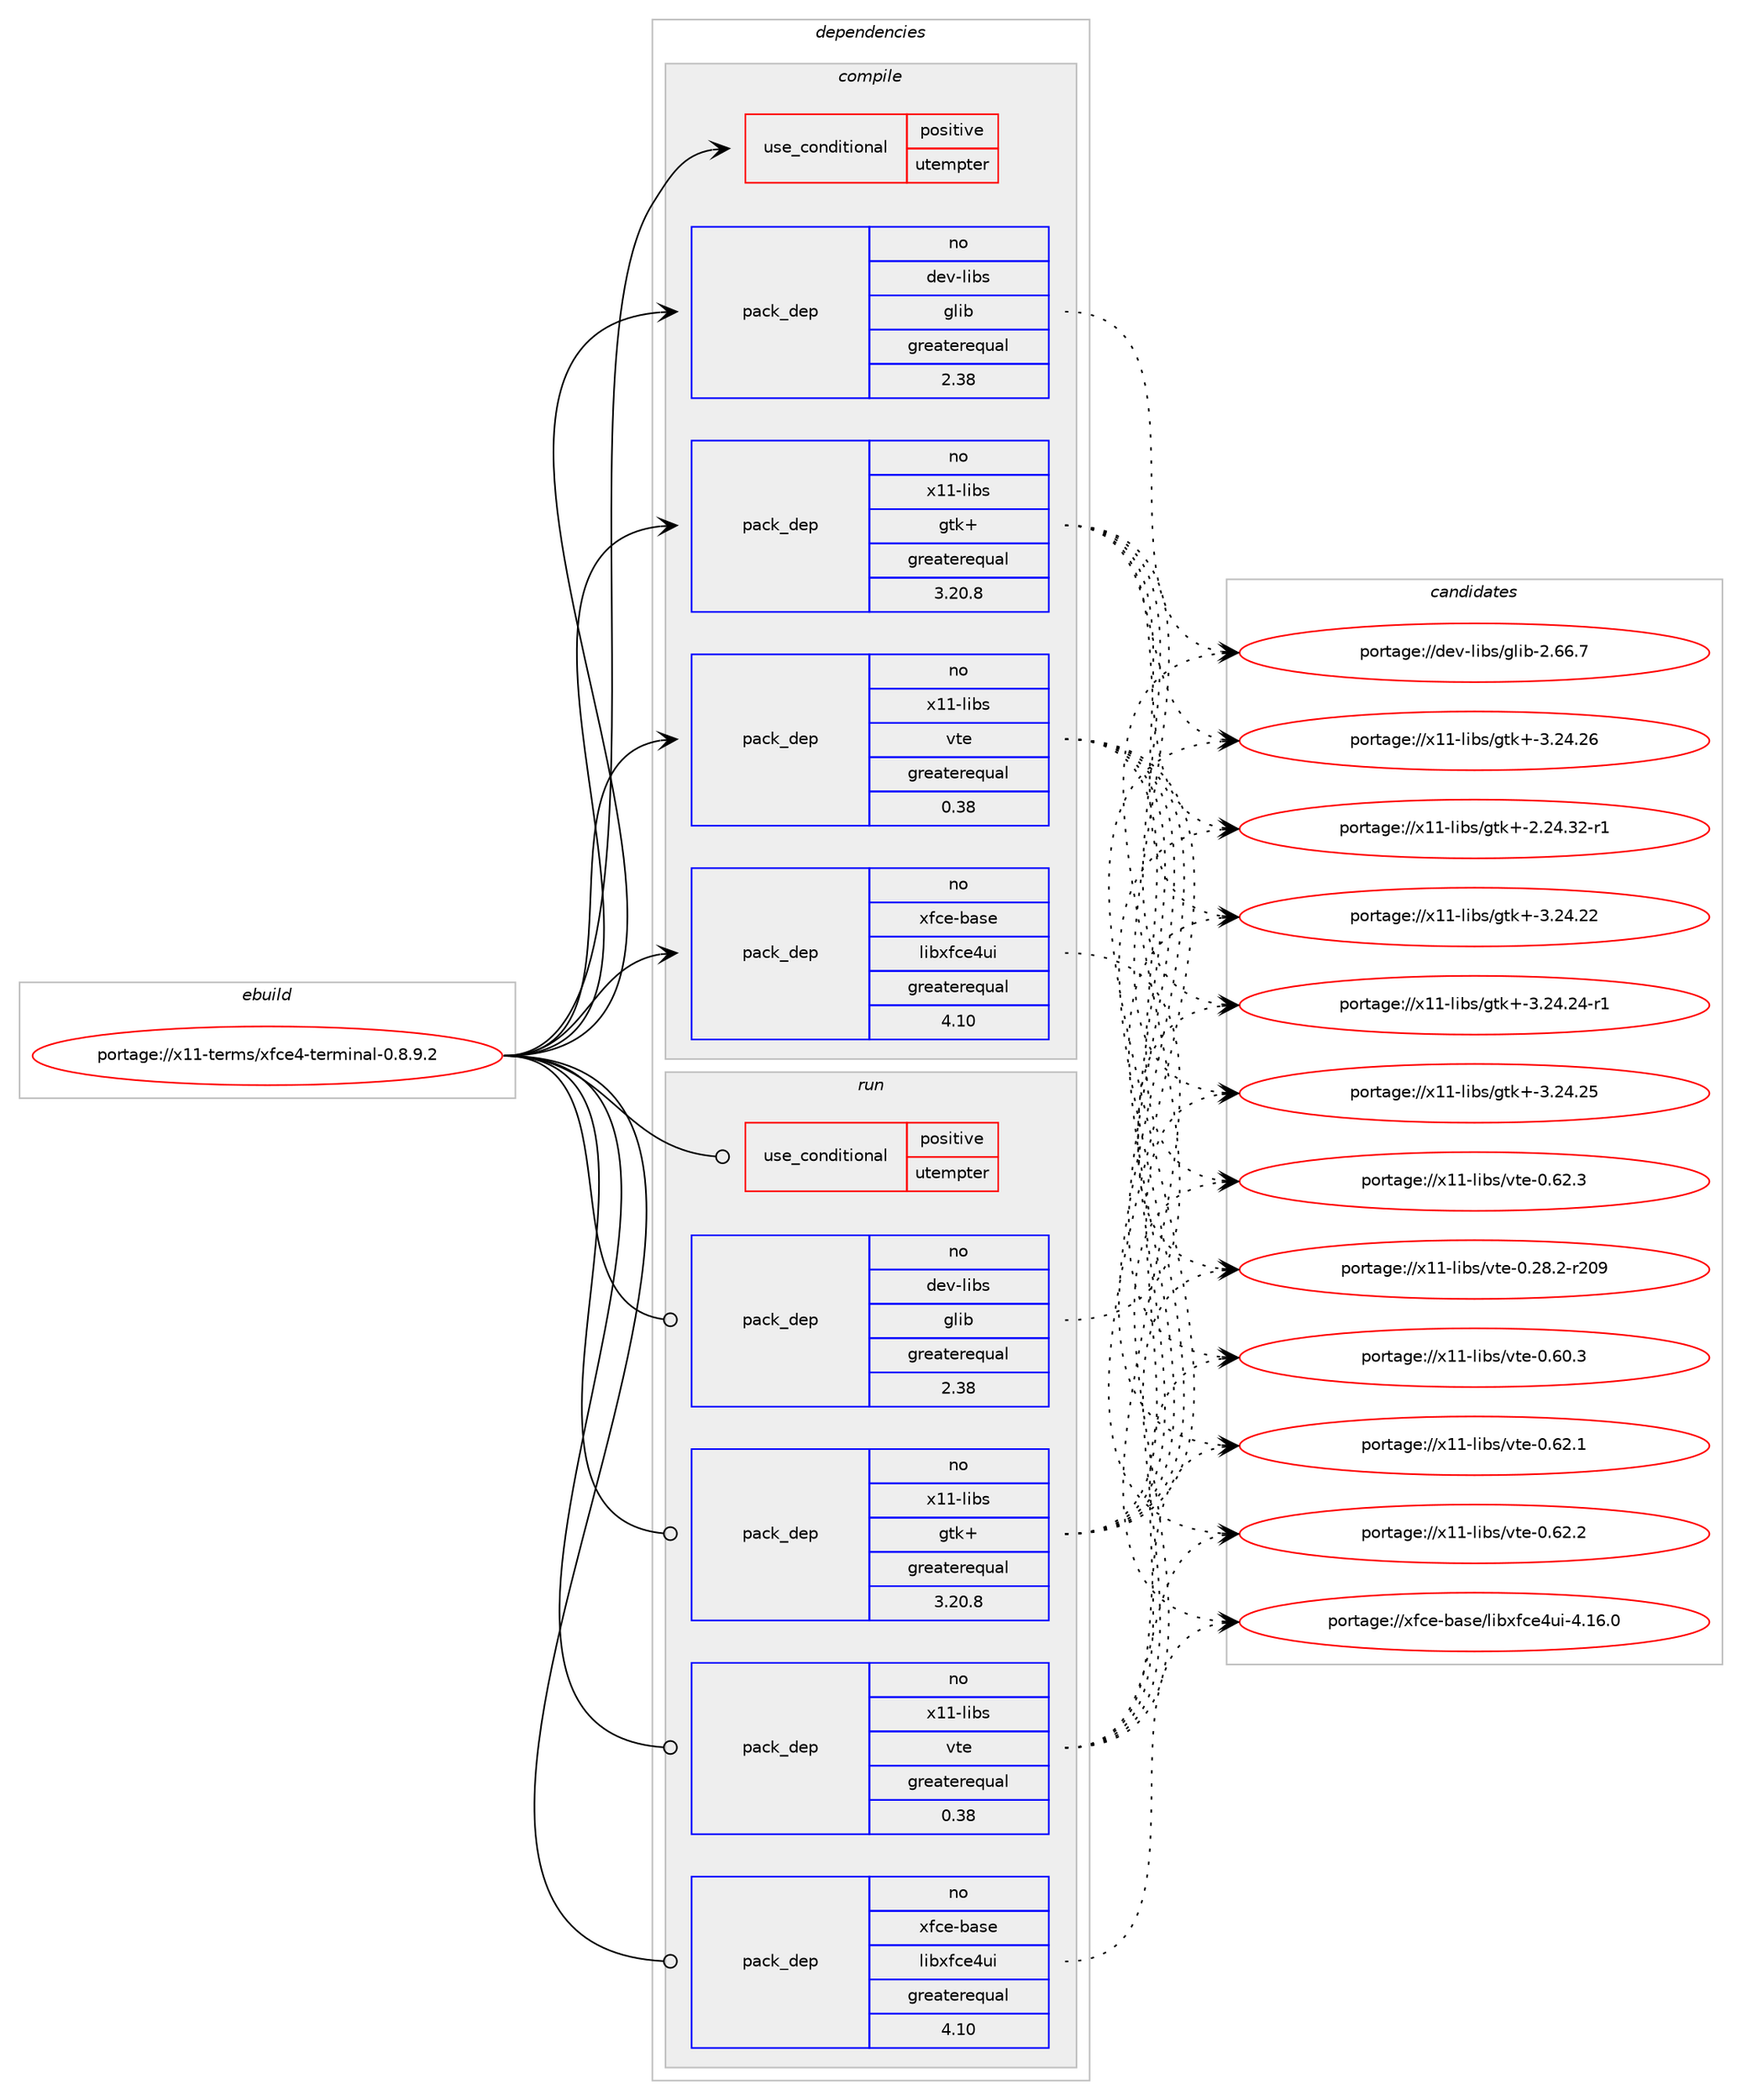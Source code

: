 digraph prolog {

# *************
# Graph options
# *************

newrank=true;
concentrate=true;
compound=true;
graph [rankdir=LR,fontname=Helvetica,fontsize=10,ranksep=1.5];#, ranksep=2.5, nodesep=0.2];
edge  [arrowhead=vee];
node  [fontname=Helvetica,fontsize=10];

# **********
# The ebuild
# **********

subgraph cluster_leftcol {
color=gray;
rank=same;
label=<<i>ebuild</i>>;
id [label="portage://x11-terms/xfce4-terminal-0.8.9.2", color=red, width=4, href="../x11-terms/xfce4-terminal-0.8.9.2.svg"];
}

# ****************
# The dependencies
# ****************

subgraph cluster_midcol {
color=gray;
label=<<i>dependencies</i>>;
subgraph cluster_compile {
fillcolor="#eeeeee";
style=filled;
label=<<i>compile</i>>;
subgraph cond2950 {
dependency4757 [label=<<TABLE BORDER="0" CELLBORDER="1" CELLSPACING="0" CELLPADDING="4"><TR><TD ROWSPAN="3" CELLPADDING="10">use_conditional</TD></TR><TR><TD>positive</TD></TR><TR><TD>utempter</TD></TR></TABLE>>, shape=none, color=red];
# *** BEGIN UNKNOWN DEPENDENCY TYPE (TODO) ***
# dependency4757 -> package_dependency(portage://x11-terms/xfce4-terminal-0.8.9.2,install,no,sys-libs,libutempter,none,[,,],any_same_slot,[])
# *** END UNKNOWN DEPENDENCY TYPE (TODO) ***

}
id:e -> dependency4757:w [weight=20,style="solid",arrowhead="vee"];
subgraph pack1704 {
dependency4758 [label=<<TABLE BORDER="0" CELLBORDER="1" CELLSPACING="0" CELLPADDING="4" WIDTH="220"><TR><TD ROWSPAN="6" CELLPADDING="30">pack_dep</TD></TR><TR><TD WIDTH="110">no</TD></TR><TR><TD>dev-libs</TD></TR><TR><TD>glib</TD></TR><TR><TD>greaterequal</TD></TR><TR><TD>2.38</TD></TR></TABLE>>, shape=none, color=blue];
}
id:e -> dependency4758:w [weight=20,style="solid",arrowhead="vee"];
# *** BEGIN UNKNOWN DEPENDENCY TYPE (TODO) ***
# id -> package_dependency(portage://x11-terms/xfce4-terminal-0.8.9.2,install,no,dev-libs,libxml2,none,[,,],[],[])
# *** END UNKNOWN DEPENDENCY TYPE (TODO) ***

# *** BEGIN UNKNOWN DEPENDENCY TYPE (TODO) ***
# id -> package_dependency(portage://x11-terms/xfce4-terminal-0.8.9.2,install,no,dev-util,intltool,none,[,,],[],[])
# *** END UNKNOWN DEPENDENCY TYPE (TODO) ***

# *** BEGIN UNKNOWN DEPENDENCY TYPE (TODO) ***
# id -> package_dependency(portage://x11-terms/xfce4-terminal-0.8.9.2,install,no,sys-devel,gettext,none,[,,],[],[])
# *** END UNKNOWN DEPENDENCY TYPE (TODO) ***

# *** BEGIN UNKNOWN DEPENDENCY TYPE (TODO) ***
# id -> package_dependency(portage://x11-terms/xfce4-terminal-0.8.9.2,install,no,virtual,pkgconfig,none,[,,],[],[])
# *** END UNKNOWN DEPENDENCY TYPE (TODO) ***

subgraph pack1705 {
dependency4759 [label=<<TABLE BORDER="0" CELLBORDER="1" CELLSPACING="0" CELLPADDING="4" WIDTH="220"><TR><TD ROWSPAN="6" CELLPADDING="30">pack_dep</TD></TR><TR><TD WIDTH="110">no</TD></TR><TR><TD>x11-libs</TD></TR><TR><TD>gtk+</TD></TR><TR><TD>greaterequal</TD></TR><TR><TD>3.20.8</TD></TR></TABLE>>, shape=none, color=blue];
}
id:e -> dependency4759:w [weight=20,style="solid",arrowhead="vee"];
# *** BEGIN UNKNOWN DEPENDENCY TYPE (TODO) ***
# id -> package_dependency(portage://x11-terms/xfce4-terminal-0.8.9.2,install,no,x11-libs,libX11,none,[,,],any_same_slot,[])
# *** END UNKNOWN DEPENDENCY TYPE (TODO) ***

subgraph pack1706 {
dependency4760 [label=<<TABLE BORDER="0" CELLBORDER="1" CELLSPACING="0" CELLPADDING="4" WIDTH="220"><TR><TD ROWSPAN="6" CELLPADDING="30">pack_dep</TD></TR><TR><TD WIDTH="110">no</TD></TR><TR><TD>x11-libs</TD></TR><TR><TD>vte</TD></TR><TR><TD>greaterequal</TD></TR><TR><TD>0.38</TD></TR></TABLE>>, shape=none, color=blue];
}
id:e -> dependency4760:w [weight=20,style="solid",arrowhead="vee"];
subgraph pack1707 {
dependency4761 [label=<<TABLE BORDER="0" CELLBORDER="1" CELLSPACING="0" CELLPADDING="4" WIDTH="220"><TR><TD ROWSPAN="6" CELLPADDING="30">pack_dep</TD></TR><TR><TD WIDTH="110">no</TD></TR><TR><TD>xfce-base</TD></TR><TR><TD>libxfce4ui</TD></TR><TR><TD>greaterequal</TD></TR><TR><TD>4.10</TD></TR></TABLE>>, shape=none, color=blue];
}
id:e -> dependency4761:w [weight=20,style="solid",arrowhead="vee"];
}
subgraph cluster_compileandrun {
fillcolor="#eeeeee";
style=filled;
label=<<i>compile and run</i>>;
}
subgraph cluster_run {
fillcolor="#eeeeee";
style=filled;
label=<<i>run</i>>;
subgraph cond2951 {
dependency4762 [label=<<TABLE BORDER="0" CELLBORDER="1" CELLSPACING="0" CELLPADDING="4"><TR><TD ROWSPAN="3" CELLPADDING="10">use_conditional</TD></TR><TR><TD>positive</TD></TR><TR><TD>utempter</TD></TR></TABLE>>, shape=none, color=red];
# *** BEGIN UNKNOWN DEPENDENCY TYPE (TODO) ***
# dependency4762 -> package_dependency(portage://x11-terms/xfce4-terminal-0.8.9.2,run,no,sys-libs,libutempter,none,[,,],any_same_slot,[])
# *** END UNKNOWN DEPENDENCY TYPE (TODO) ***

}
id:e -> dependency4762:w [weight=20,style="solid",arrowhead="odot"];
subgraph pack1708 {
dependency4763 [label=<<TABLE BORDER="0" CELLBORDER="1" CELLSPACING="0" CELLPADDING="4" WIDTH="220"><TR><TD ROWSPAN="6" CELLPADDING="30">pack_dep</TD></TR><TR><TD WIDTH="110">no</TD></TR><TR><TD>dev-libs</TD></TR><TR><TD>glib</TD></TR><TR><TD>greaterequal</TD></TR><TR><TD>2.38</TD></TR></TABLE>>, shape=none, color=blue];
}
id:e -> dependency4763:w [weight=20,style="solid",arrowhead="odot"];
subgraph pack1709 {
dependency4764 [label=<<TABLE BORDER="0" CELLBORDER="1" CELLSPACING="0" CELLPADDING="4" WIDTH="220"><TR><TD ROWSPAN="6" CELLPADDING="30">pack_dep</TD></TR><TR><TD WIDTH="110">no</TD></TR><TR><TD>x11-libs</TD></TR><TR><TD>gtk+</TD></TR><TR><TD>greaterequal</TD></TR><TR><TD>3.20.8</TD></TR></TABLE>>, shape=none, color=blue];
}
id:e -> dependency4764:w [weight=20,style="solid",arrowhead="odot"];
# *** BEGIN UNKNOWN DEPENDENCY TYPE (TODO) ***
# id -> package_dependency(portage://x11-terms/xfce4-terminal-0.8.9.2,run,no,x11-libs,libX11,none,[,,],any_same_slot,[])
# *** END UNKNOWN DEPENDENCY TYPE (TODO) ***

subgraph pack1710 {
dependency4765 [label=<<TABLE BORDER="0" CELLBORDER="1" CELLSPACING="0" CELLPADDING="4" WIDTH="220"><TR><TD ROWSPAN="6" CELLPADDING="30">pack_dep</TD></TR><TR><TD WIDTH="110">no</TD></TR><TR><TD>x11-libs</TD></TR><TR><TD>vte</TD></TR><TR><TD>greaterequal</TD></TR><TR><TD>0.38</TD></TR></TABLE>>, shape=none, color=blue];
}
id:e -> dependency4765:w [weight=20,style="solid",arrowhead="odot"];
subgraph pack1711 {
dependency4766 [label=<<TABLE BORDER="0" CELLBORDER="1" CELLSPACING="0" CELLPADDING="4" WIDTH="220"><TR><TD ROWSPAN="6" CELLPADDING="30">pack_dep</TD></TR><TR><TD WIDTH="110">no</TD></TR><TR><TD>xfce-base</TD></TR><TR><TD>libxfce4ui</TD></TR><TR><TD>greaterequal</TD></TR><TR><TD>4.10</TD></TR></TABLE>>, shape=none, color=blue];
}
id:e -> dependency4766:w [weight=20,style="solid",arrowhead="odot"];
}
}

# **************
# The candidates
# **************

subgraph cluster_choices {
rank=same;
color=gray;
label=<<i>candidates</i>>;

subgraph choice1704 {
color=black;
nodesep=1;
choice1001011184510810598115471031081059845504654544655 [label="portage://dev-libs/glib-2.66.7", color=red, width=4,href="../dev-libs/glib-2.66.7.svg"];
dependency4758:e -> choice1001011184510810598115471031081059845504654544655:w [style=dotted,weight="100"];
}
subgraph choice1705 {
color=black;
nodesep=1;
choice12049494510810598115471031161074345504650524651504511449 [label="portage://x11-libs/gtk+-2.24.32-r1", color=red, width=4,href="../x11-libs/gtk+-2.24.32-r1.svg"];
choice1204949451081059811547103116107434551465052465050 [label="portage://x11-libs/gtk+-3.24.22", color=red, width=4,href="../x11-libs/gtk+-3.24.22.svg"];
choice12049494510810598115471031161074345514650524650524511449 [label="portage://x11-libs/gtk+-3.24.24-r1", color=red, width=4,href="../x11-libs/gtk+-3.24.24-r1.svg"];
choice1204949451081059811547103116107434551465052465053 [label="portage://x11-libs/gtk+-3.24.25", color=red, width=4,href="../x11-libs/gtk+-3.24.25.svg"];
choice1204949451081059811547103116107434551465052465054 [label="portage://x11-libs/gtk+-3.24.26", color=red, width=4,href="../x11-libs/gtk+-3.24.26.svg"];
dependency4759:e -> choice12049494510810598115471031161074345504650524651504511449:w [style=dotted,weight="100"];
dependency4759:e -> choice1204949451081059811547103116107434551465052465050:w [style=dotted,weight="100"];
dependency4759:e -> choice12049494510810598115471031161074345514650524650524511449:w [style=dotted,weight="100"];
dependency4759:e -> choice1204949451081059811547103116107434551465052465053:w [style=dotted,weight="100"];
dependency4759:e -> choice1204949451081059811547103116107434551465052465054:w [style=dotted,weight="100"];
}
subgraph choice1706 {
color=black;
nodesep=1;
choice12049494510810598115471181161014548465056465045114504857 [label="portage://x11-libs/vte-0.28.2-r209", color=red, width=4,href="../x11-libs/vte-0.28.2-r209.svg"];
choice120494945108105981154711811610145484654484651 [label="portage://x11-libs/vte-0.60.3", color=red, width=4,href="../x11-libs/vte-0.60.3.svg"];
choice120494945108105981154711811610145484654504649 [label="portage://x11-libs/vte-0.62.1", color=red, width=4,href="../x11-libs/vte-0.62.1.svg"];
choice120494945108105981154711811610145484654504650 [label="portage://x11-libs/vte-0.62.2", color=red, width=4,href="../x11-libs/vte-0.62.2.svg"];
choice120494945108105981154711811610145484654504651 [label="portage://x11-libs/vte-0.62.3", color=red, width=4,href="../x11-libs/vte-0.62.3.svg"];
dependency4760:e -> choice12049494510810598115471181161014548465056465045114504857:w [style=dotted,weight="100"];
dependency4760:e -> choice120494945108105981154711811610145484654484651:w [style=dotted,weight="100"];
dependency4760:e -> choice120494945108105981154711811610145484654504649:w [style=dotted,weight="100"];
dependency4760:e -> choice120494945108105981154711811610145484654504650:w [style=dotted,weight="100"];
dependency4760:e -> choice120494945108105981154711811610145484654504651:w [style=dotted,weight="100"];
}
subgraph choice1707 {
color=black;
nodesep=1;
choice120102991014598971151014710810598120102991015211710545524649544648 [label="portage://xfce-base/libxfce4ui-4.16.0", color=red, width=4,href="../xfce-base/libxfce4ui-4.16.0.svg"];
dependency4761:e -> choice120102991014598971151014710810598120102991015211710545524649544648:w [style=dotted,weight="100"];
}
subgraph choice1708 {
color=black;
nodesep=1;
choice1001011184510810598115471031081059845504654544655 [label="portage://dev-libs/glib-2.66.7", color=red, width=4,href="../dev-libs/glib-2.66.7.svg"];
dependency4763:e -> choice1001011184510810598115471031081059845504654544655:w [style=dotted,weight="100"];
}
subgraph choice1709 {
color=black;
nodesep=1;
choice12049494510810598115471031161074345504650524651504511449 [label="portage://x11-libs/gtk+-2.24.32-r1", color=red, width=4,href="../x11-libs/gtk+-2.24.32-r1.svg"];
choice1204949451081059811547103116107434551465052465050 [label="portage://x11-libs/gtk+-3.24.22", color=red, width=4,href="../x11-libs/gtk+-3.24.22.svg"];
choice12049494510810598115471031161074345514650524650524511449 [label="portage://x11-libs/gtk+-3.24.24-r1", color=red, width=4,href="../x11-libs/gtk+-3.24.24-r1.svg"];
choice1204949451081059811547103116107434551465052465053 [label="portage://x11-libs/gtk+-3.24.25", color=red, width=4,href="../x11-libs/gtk+-3.24.25.svg"];
choice1204949451081059811547103116107434551465052465054 [label="portage://x11-libs/gtk+-3.24.26", color=red, width=4,href="../x11-libs/gtk+-3.24.26.svg"];
dependency4764:e -> choice12049494510810598115471031161074345504650524651504511449:w [style=dotted,weight="100"];
dependency4764:e -> choice1204949451081059811547103116107434551465052465050:w [style=dotted,weight="100"];
dependency4764:e -> choice12049494510810598115471031161074345514650524650524511449:w [style=dotted,weight="100"];
dependency4764:e -> choice1204949451081059811547103116107434551465052465053:w [style=dotted,weight="100"];
dependency4764:e -> choice1204949451081059811547103116107434551465052465054:w [style=dotted,weight="100"];
}
subgraph choice1710 {
color=black;
nodesep=1;
choice12049494510810598115471181161014548465056465045114504857 [label="portage://x11-libs/vte-0.28.2-r209", color=red, width=4,href="../x11-libs/vte-0.28.2-r209.svg"];
choice120494945108105981154711811610145484654484651 [label="portage://x11-libs/vte-0.60.3", color=red, width=4,href="../x11-libs/vte-0.60.3.svg"];
choice120494945108105981154711811610145484654504649 [label="portage://x11-libs/vte-0.62.1", color=red, width=4,href="../x11-libs/vte-0.62.1.svg"];
choice120494945108105981154711811610145484654504650 [label="portage://x11-libs/vte-0.62.2", color=red, width=4,href="../x11-libs/vte-0.62.2.svg"];
choice120494945108105981154711811610145484654504651 [label="portage://x11-libs/vte-0.62.3", color=red, width=4,href="../x11-libs/vte-0.62.3.svg"];
dependency4765:e -> choice12049494510810598115471181161014548465056465045114504857:w [style=dotted,weight="100"];
dependency4765:e -> choice120494945108105981154711811610145484654484651:w [style=dotted,weight="100"];
dependency4765:e -> choice120494945108105981154711811610145484654504649:w [style=dotted,weight="100"];
dependency4765:e -> choice120494945108105981154711811610145484654504650:w [style=dotted,weight="100"];
dependency4765:e -> choice120494945108105981154711811610145484654504651:w [style=dotted,weight="100"];
}
subgraph choice1711 {
color=black;
nodesep=1;
choice120102991014598971151014710810598120102991015211710545524649544648 [label="portage://xfce-base/libxfce4ui-4.16.0", color=red, width=4,href="../xfce-base/libxfce4ui-4.16.0.svg"];
dependency4766:e -> choice120102991014598971151014710810598120102991015211710545524649544648:w [style=dotted,weight="100"];
}
}

}
